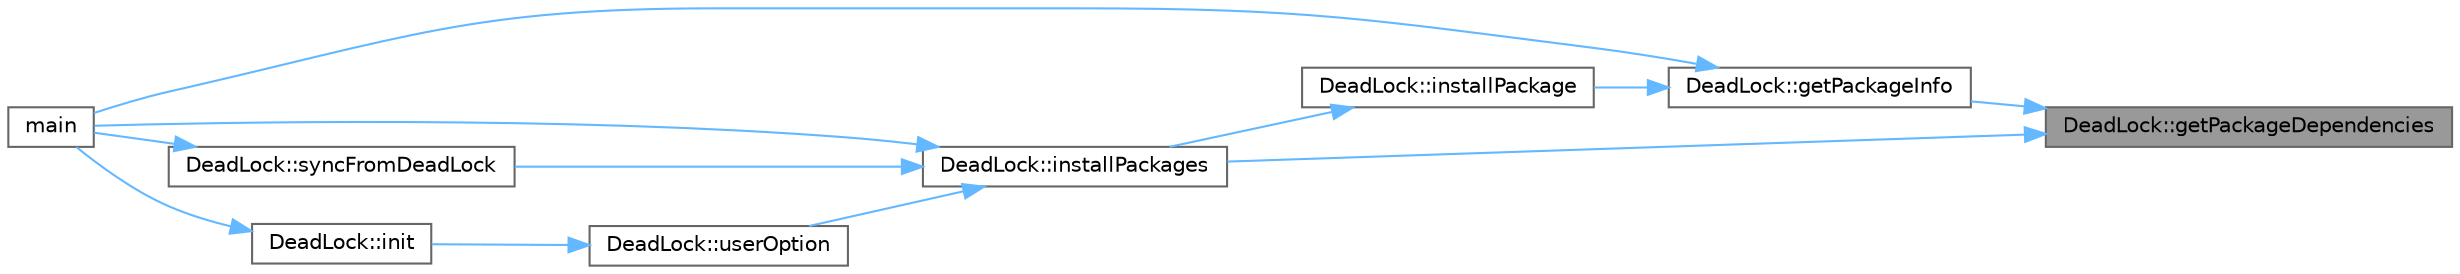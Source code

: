 digraph "DeadLock::getPackageDependencies"
{
 // INTERACTIVE_SVG=YES
 // LATEX_PDF_SIZE
  bgcolor="transparent";
  edge [fontname=Helvetica,fontsize=10,labelfontname=Helvetica,labelfontsize=10];
  node [fontname=Helvetica,fontsize=10,shape=box,height=0.2,width=0.4];
  rankdir="RL";
  Node1 [id="Node000001",label="DeadLock::getPackageDependencies",height=0.2,width=0.4,color="gray40", fillcolor="grey60", style="filled", fontcolor="black",tooltip="Gets necessary required packages of the provided package."];
  Node1 -> Node2 [id="edge1_Node000001_Node000002",dir="back",color="steelblue1",style="solid",tooltip=" "];
  Node2 [id="Node000002",label="DeadLock::getPackageInfo",height=0.2,width=0.4,color="grey40", fillcolor="white", style="filled",URL="$class_dead_lock.html#a7d5316ade6a7203321ea48e9d63fbfc8",tooltip="Retrieves package metadata from the PyPI JSON API."];
  Node2 -> Node3 [id="edge2_Node000002_Node000003",dir="back",color="steelblue1",style="solid",tooltip=" "];
  Node3 [id="Node000003",label="DeadLock::installPackage",height=0.2,width=0.4,color="grey40", fillcolor="white", style="filled",URL="$class_dead_lock.html#a40480fcbee6ccead7000e3c2556a3d7a",tooltip=" "];
  Node3 -> Node4 [id="edge3_Node000003_Node000004",dir="back",color="steelblue1",style="solid",tooltip=" "];
  Node4 [id="Node000004",label="DeadLock::installPackages",height=0.2,width=0.4,color="grey40", fillcolor="white", style="filled",URL="$class_dead_lock.html#a565f27b2b1c9f885ea2b58b8f5225ac7",tooltip=" "];
  Node4 -> Node5 [id="edge4_Node000004_Node000005",dir="back",color="steelblue1",style="solid",tooltip=" "];
  Node5 [id="Node000005",label="main",height=0.2,width=0.4,color="grey40", fillcolor="white", style="filled",URL="$lock_8cpp.html#a3c04138a5bfe5d72780bb7e82a18e627",tooltip=" "];
  Node4 -> Node6 [id="edge5_Node000004_Node000006",dir="back",color="steelblue1",style="solid",tooltip=" "];
  Node6 [id="Node000006",label="DeadLock::syncFromDeadLock",height=0.2,width=0.4,color="grey40", fillcolor="white", style="filled",URL="$class_dead_lock.html#aa0e0017534296c8faa8cc654cd49ae03",tooltip=" "];
  Node6 -> Node5 [id="edge6_Node000006_Node000005",dir="back",color="steelblue1",style="solid",tooltip=" "];
  Node4 -> Node7 [id="edge7_Node000004_Node000007",dir="back",color="steelblue1",style="solid",tooltip=" "];
  Node7 [id="Node000007",label="DeadLock::userOption",height=0.2,width=0.4,color="grey40", fillcolor="white", style="filled",URL="$class_dead_lock.html#ae4bbbcb2aa5a7a9fc269f97e540bade7",tooltip=" "];
  Node7 -> Node8 [id="edge8_Node000007_Node000008",dir="back",color="steelblue1",style="solid",tooltip=" "];
  Node8 [id="Node000008",label="DeadLock::init",height=0.2,width=0.4,color="grey40", fillcolor="white", style="filled",URL="$class_dead_lock.html#aa36429bebaa3c7db030508545bee6c14",tooltip="Initializes the environment and creates project."];
  Node8 -> Node5 [id="edge9_Node000008_Node000005",dir="back",color="steelblue1",style="solid",tooltip=" "];
  Node2 -> Node5 [id="edge10_Node000002_Node000005",dir="back",color="steelblue1",style="solid",tooltip=" "];
  Node1 -> Node4 [id="edge11_Node000001_Node000004",dir="back",color="steelblue1",style="solid",tooltip=" "];
}
